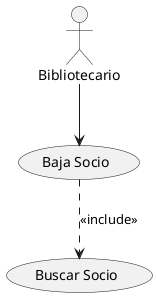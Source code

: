 @startuml

:Bibliotecario:

(Baja Socio)
(Buscar Socio)

:Bibliotecario: --> (Baja Socio)
(Baja Socio) ..> (Buscar Socio) :<<include>>

@enduml